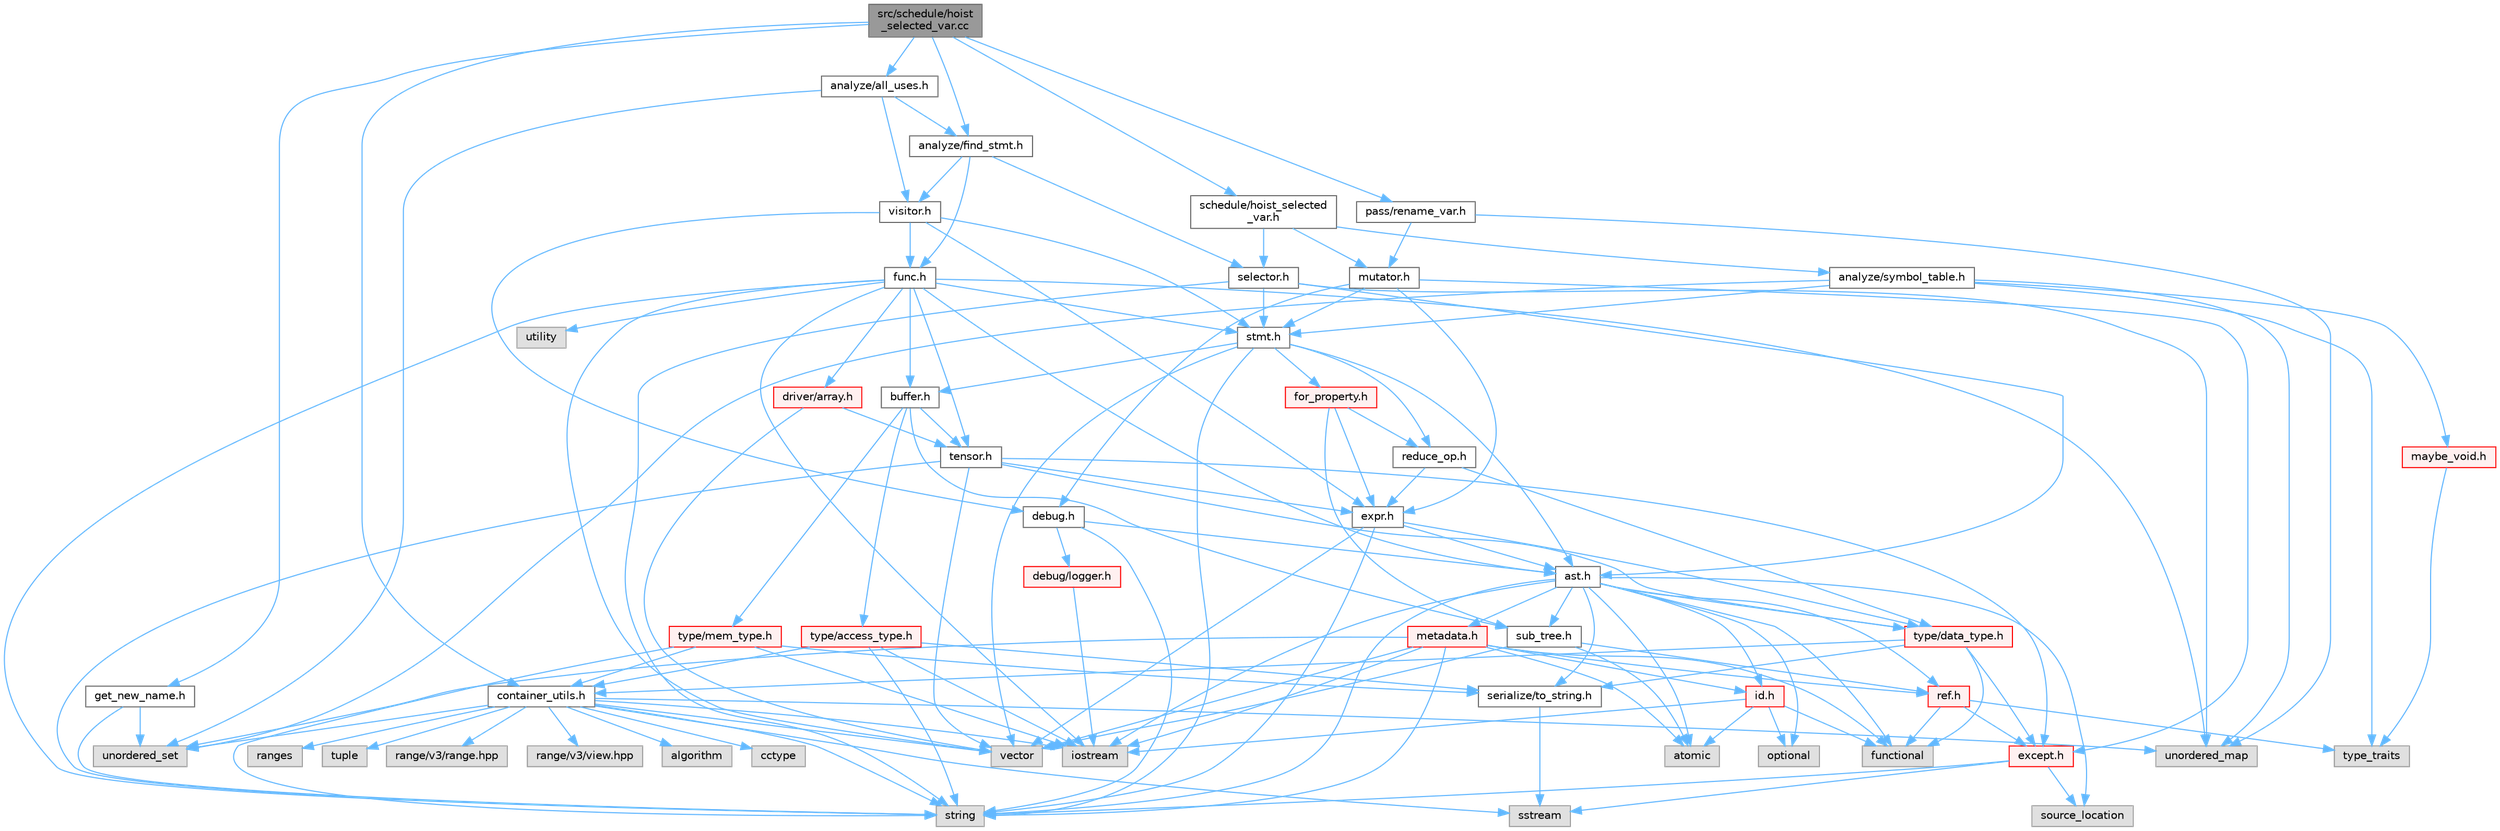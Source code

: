 digraph "src/schedule/hoist_selected_var.cc"
{
 // LATEX_PDF_SIZE
  bgcolor="transparent";
  edge [fontname=Helvetica,fontsize=10,labelfontname=Helvetica,labelfontsize=10];
  node [fontname=Helvetica,fontsize=10,shape=box,height=0.2,width=0.4];
  Node1 [label="src/schedule/hoist\l_selected_var.cc",height=0.2,width=0.4,color="gray40", fillcolor="grey60", style="filled", fontcolor="black",tooltip=" "];
  Node1 -> Node2 [color="steelblue1",style="solid"];
  Node2 [label="analyze/all_uses.h",height=0.2,width=0.4,color="grey40", fillcolor="white", style="filled",URL="$all__uses_8h.html",tooltip=" "];
  Node2 -> Node3 [color="steelblue1",style="solid"];
  Node3 [label="unordered_set",height=0.2,width=0.4,color="grey60", fillcolor="#E0E0E0", style="filled",tooltip=" "];
  Node2 -> Node4 [color="steelblue1",style="solid"];
  Node4 [label="analyze/find_stmt.h",height=0.2,width=0.4,color="grey40", fillcolor="white", style="filled",URL="$find__stmt_8h.html",tooltip=" "];
  Node4 -> Node5 [color="steelblue1",style="solid"];
  Node5 [label="func.h",height=0.2,width=0.4,color="grey40", fillcolor="white", style="filled",URL="$func_8h.html",tooltip=" "];
  Node5 -> Node6 [color="steelblue1",style="solid"];
  Node6 [label="iostream",height=0.2,width=0.4,color="grey60", fillcolor="#E0E0E0", style="filled",tooltip=" "];
  Node5 -> Node7 [color="steelblue1",style="solid"];
  Node7 [label="string",height=0.2,width=0.4,color="grey60", fillcolor="#E0E0E0", style="filled",tooltip=" "];
  Node5 -> Node8 [color="steelblue1",style="solid"];
  Node8 [label="unordered_map",height=0.2,width=0.4,color="grey60", fillcolor="#E0E0E0", style="filled",tooltip=" "];
  Node5 -> Node9 [color="steelblue1",style="solid"];
  Node9 [label="utility",height=0.2,width=0.4,color="grey60", fillcolor="#E0E0E0", style="filled",tooltip=" "];
  Node5 -> Node10 [color="steelblue1",style="solid"];
  Node10 [label="vector",height=0.2,width=0.4,color="grey60", fillcolor="#E0E0E0", style="filled",tooltip=" "];
  Node5 -> Node11 [color="steelblue1",style="solid"];
  Node11 [label="ast.h",height=0.2,width=0.4,color="grey40", fillcolor="white", style="filled",URL="$ast_8h.html",tooltip=" "];
  Node11 -> Node12 [color="steelblue1",style="solid"];
  Node12 [label="atomic",height=0.2,width=0.4,color="grey60", fillcolor="#E0E0E0", style="filled",tooltip=" "];
  Node11 -> Node13 [color="steelblue1",style="solid"];
  Node13 [label="functional",height=0.2,width=0.4,color="grey60", fillcolor="#E0E0E0", style="filled",tooltip=" "];
  Node11 -> Node6 [color="steelblue1",style="solid"];
  Node11 -> Node14 [color="steelblue1",style="solid"];
  Node14 [label="optional",height=0.2,width=0.4,color="grey60", fillcolor="#E0E0E0", style="filled",tooltip=" "];
  Node11 -> Node15 [color="steelblue1",style="solid"];
  Node15 [label="source_location",height=0.2,width=0.4,color="grey60", fillcolor="#E0E0E0", style="filled",tooltip=" "];
  Node11 -> Node7 [color="steelblue1",style="solid"];
  Node11 -> Node16 [color="steelblue1",style="solid"];
  Node16 [label="id.h",height=0.2,width=0.4,color="red", fillcolor="#FFF0F0", style="filled",URL="$id_8h.html",tooltip=" "];
  Node16 -> Node12 [color="steelblue1",style="solid"];
  Node16 -> Node13 [color="steelblue1",style="solid"];
  Node16 -> Node6 [color="steelblue1",style="solid"];
  Node16 -> Node14 [color="steelblue1",style="solid"];
  Node11 -> Node18 [color="steelblue1",style="solid"];
  Node18 [label="metadata.h",height=0.2,width=0.4,color="red", fillcolor="#FFF0F0", style="filled",URL="$metadata_8h.html",tooltip=" "];
  Node18 -> Node12 [color="steelblue1",style="solid"];
  Node18 -> Node13 [color="steelblue1",style="solid"];
  Node18 -> Node6 [color="steelblue1",style="solid"];
  Node18 -> Node7 [color="steelblue1",style="solid"];
  Node18 -> Node3 [color="steelblue1",style="solid"];
  Node18 -> Node10 [color="steelblue1",style="solid"];
  Node18 -> Node16 [color="steelblue1",style="solid"];
  Node18 -> Node20 [color="steelblue1",style="solid"];
  Node20 [label="ref.h",height=0.2,width=0.4,color="red", fillcolor="#FFF0F0", style="filled",URL="$ref_8h.html",tooltip=" "];
  Node20 -> Node13 [color="steelblue1",style="solid"];
  Node20 -> Node22 [color="steelblue1",style="solid"];
  Node22 [label="type_traits",height=0.2,width=0.4,color="grey60", fillcolor="#E0E0E0", style="filled",tooltip=" "];
  Node20 -> Node26 [color="steelblue1",style="solid"];
  Node26 [label="except.h",height=0.2,width=0.4,color="red", fillcolor="#FFF0F0", style="filled",URL="$except_8h.html",tooltip=" "];
  Node26 -> Node15 [color="steelblue1",style="solid"];
  Node26 -> Node27 [color="steelblue1",style="solid"];
  Node27 [label="sstream",height=0.2,width=0.4,color="grey60", fillcolor="#E0E0E0", style="filled",tooltip=" "];
  Node26 -> Node7 [color="steelblue1",style="solid"];
  Node11 -> Node20 [color="steelblue1",style="solid"];
  Node11 -> Node29 [color="steelblue1",style="solid"];
  Node29 [label="serialize/to_string.h",height=0.2,width=0.4,color="grey40", fillcolor="white", style="filled",URL="$to__string_8h.html",tooltip=" "];
  Node29 -> Node27 [color="steelblue1",style="solid"];
  Node11 -> Node30 [color="steelblue1",style="solid"];
  Node30 [label="sub_tree.h",height=0.2,width=0.4,color="grey40", fillcolor="white", style="filled",URL="$sub__tree_8h.html",tooltip=" "];
  Node30 -> Node12 [color="steelblue1",style="solid"];
  Node30 -> Node10 [color="steelblue1",style="solid"];
  Node30 -> Node20 [color="steelblue1",style="solid"];
  Node11 -> Node31 [color="steelblue1",style="solid"];
  Node31 [label="type/data_type.h",height=0.2,width=0.4,color="red", fillcolor="#FFF0F0", style="filled",URL="$data__type_8h.html",tooltip=" "];
  Node31 -> Node13 [color="steelblue1",style="solid"];
  Node31 -> Node33 [color="steelblue1",style="solid"];
  Node33 [label="container_utils.h",height=0.2,width=0.4,color="grey40", fillcolor="white", style="filled",URL="$container__utils_8h.html",tooltip=" "];
  Node33 -> Node34 [color="steelblue1",style="solid"];
  Node34 [label="algorithm",height=0.2,width=0.4,color="grey60", fillcolor="#E0E0E0", style="filled",tooltip=" "];
  Node33 -> Node35 [color="steelblue1",style="solid"];
  Node35 [label="cctype",height=0.2,width=0.4,color="grey60", fillcolor="#E0E0E0", style="filled",tooltip=" "];
  Node33 -> Node6 [color="steelblue1",style="solid"];
  Node33 -> Node36 [color="steelblue1",style="solid"];
  Node36 [label="ranges",height=0.2,width=0.4,color="grey60", fillcolor="#E0E0E0", style="filled",tooltip=" "];
  Node33 -> Node27 [color="steelblue1",style="solid"];
  Node33 -> Node7 [color="steelblue1",style="solid"];
  Node33 -> Node37 [color="steelblue1",style="solid"];
  Node37 [label="tuple",height=0.2,width=0.4,color="grey60", fillcolor="#E0E0E0", style="filled",tooltip=" "];
  Node33 -> Node8 [color="steelblue1",style="solid"];
  Node33 -> Node3 [color="steelblue1",style="solid"];
  Node33 -> Node10 [color="steelblue1",style="solid"];
  Node33 -> Node38 [color="steelblue1",style="solid"];
  Node38 [label="range/v3/range.hpp",height=0.2,width=0.4,color="grey60", fillcolor="#E0E0E0", style="filled",tooltip=" "];
  Node33 -> Node39 [color="steelblue1",style="solid"];
  Node39 [label="range/v3/view.hpp",height=0.2,width=0.4,color="grey60", fillcolor="#E0E0E0", style="filled",tooltip=" "];
  Node31 -> Node26 [color="steelblue1",style="solid"];
  Node31 -> Node29 [color="steelblue1",style="solid"];
  Node5 -> Node40 [color="steelblue1",style="solid"];
  Node40 [label="buffer.h",height=0.2,width=0.4,color="grey40", fillcolor="white", style="filled",URL="$buffer_8h.html",tooltip=" "];
  Node40 -> Node30 [color="steelblue1",style="solid"];
  Node40 -> Node41 [color="steelblue1",style="solid"];
  Node41 [label="tensor.h",height=0.2,width=0.4,color="grey40", fillcolor="white", style="filled",URL="$tensor_8h.html",tooltip=" "];
  Node41 -> Node7 [color="steelblue1",style="solid"];
  Node41 -> Node10 [color="steelblue1",style="solid"];
  Node41 -> Node26 [color="steelblue1",style="solid"];
  Node41 -> Node42 [color="steelblue1",style="solid"];
  Node42 [label="expr.h",height=0.2,width=0.4,color="grey40", fillcolor="white", style="filled",URL="$expr_8h.html",tooltip=" "];
  Node42 -> Node7 [color="steelblue1",style="solid"];
  Node42 -> Node10 [color="steelblue1",style="solid"];
  Node42 -> Node11 [color="steelblue1",style="solid"];
  Node42 -> Node31 [color="steelblue1",style="solid"];
  Node41 -> Node31 [color="steelblue1",style="solid"];
  Node40 -> Node43 [color="steelblue1",style="solid"];
  Node43 [label="type/access_type.h",height=0.2,width=0.4,color="red", fillcolor="#FFF0F0", style="filled",URL="$access__type_8h.html",tooltip=" "];
  Node43 -> Node6 [color="steelblue1",style="solid"];
  Node43 -> Node7 [color="steelblue1",style="solid"];
  Node43 -> Node33 [color="steelblue1",style="solid"];
  Node43 -> Node29 [color="steelblue1",style="solid"];
  Node40 -> Node44 [color="steelblue1",style="solid"];
  Node44 [label="type/mem_type.h",height=0.2,width=0.4,color="red", fillcolor="#FFF0F0", style="filled",URL="$mem__type_8h.html",tooltip=" "];
  Node44 -> Node6 [color="steelblue1",style="solid"];
  Node44 -> Node7 [color="steelblue1",style="solid"];
  Node44 -> Node33 [color="steelblue1",style="solid"];
  Node44 -> Node29 [color="steelblue1",style="solid"];
  Node5 -> Node45 [color="steelblue1",style="solid"];
  Node45 [label="driver/array.h",height=0.2,width=0.4,color="red", fillcolor="#FFF0F0", style="filled",URL="$array_8h.html",tooltip=" "];
  Node45 -> Node10 [color="steelblue1",style="solid"];
  Node45 -> Node41 [color="steelblue1",style="solid"];
  Node5 -> Node49 [color="steelblue1",style="solid"];
  Node49 [label="stmt.h",height=0.2,width=0.4,color="grey40", fillcolor="white", style="filled",URL="$stmt_8h.html",tooltip=" "];
  Node49 -> Node7 [color="steelblue1",style="solid"];
  Node49 -> Node10 [color="steelblue1",style="solid"];
  Node49 -> Node11 [color="steelblue1",style="solid"];
  Node49 -> Node40 [color="steelblue1",style="solid"];
  Node49 -> Node50 [color="steelblue1",style="solid"];
  Node50 [label="for_property.h",height=0.2,width=0.4,color="red", fillcolor="#FFF0F0", style="filled",URL="$for__property_8h.html",tooltip=" "];
  Node50 -> Node42 [color="steelblue1",style="solid"];
  Node50 -> Node54 [color="steelblue1",style="solid"];
  Node54 [label="reduce_op.h",height=0.2,width=0.4,color="grey40", fillcolor="white", style="filled",URL="$reduce__op_8h.html",tooltip=" "];
  Node54 -> Node42 [color="steelblue1",style="solid"];
  Node54 -> Node31 [color="steelblue1",style="solid"];
  Node50 -> Node30 [color="steelblue1",style="solid"];
  Node49 -> Node54 [color="steelblue1",style="solid"];
  Node5 -> Node41 [color="steelblue1",style="solid"];
  Node4 -> Node55 [color="steelblue1",style="solid"];
  Node55 [label="selector.h",height=0.2,width=0.4,color="grey40", fillcolor="white", style="filled",URL="$selector_8h.html",tooltip=" "];
  Node55 -> Node7 [color="steelblue1",style="solid"];
  Node55 -> Node8 [color="steelblue1",style="solid"];
  Node55 -> Node11 [color="steelblue1",style="solid"];
  Node55 -> Node49 [color="steelblue1",style="solid"];
  Node4 -> Node56 [color="steelblue1",style="solid"];
  Node56 [label="visitor.h",height=0.2,width=0.4,color="grey40", fillcolor="white", style="filled",URL="$visitor_8h.html",tooltip=" "];
  Node56 -> Node57 [color="steelblue1",style="solid"];
  Node57 [label="debug.h",height=0.2,width=0.4,color="grey40", fillcolor="white", style="filled",URL="$debug_8h.html",tooltip=" "];
  Node57 -> Node7 [color="steelblue1",style="solid"];
  Node57 -> Node11 [color="steelblue1",style="solid"];
  Node57 -> Node58 [color="steelblue1",style="solid"];
  Node58 [label="debug/logger.h",height=0.2,width=0.4,color="red", fillcolor="#FFF0F0", style="filled",URL="$logger_8h.html",tooltip=" "];
  Node58 -> Node6 [color="steelblue1",style="solid"];
  Node56 -> Node42 [color="steelblue1",style="solid"];
  Node56 -> Node5 [color="steelblue1",style="solid"];
  Node56 -> Node49 [color="steelblue1",style="solid"];
  Node2 -> Node56 [color="steelblue1",style="solid"];
  Node1 -> Node4 [color="steelblue1",style="solid"];
  Node1 -> Node33 [color="steelblue1",style="solid"];
  Node1 -> Node61 [color="steelblue1",style="solid"];
  Node61 [label="get_new_name.h",height=0.2,width=0.4,color="grey40", fillcolor="white", style="filled",URL="$get__new__name_8h.html",tooltip=" "];
  Node61 -> Node7 [color="steelblue1",style="solid"];
  Node61 -> Node3 [color="steelblue1",style="solid"];
  Node1 -> Node62 [color="steelblue1",style="solid"];
  Node62 [label="pass/rename_var.h",height=0.2,width=0.4,color="grey40", fillcolor="white", style="filled",URL="$rename__var_8h.html",tooltip=" "];
  Node62 -> Node8 [color="steelblue1",style="solid"];
  Node62 -> Node63 [color="steelblue1",style="solid"];
  Node63 [label="mutator.h",height=0.2,width=0.4,color="grey40", fillcolor="white", style="filled",URL="$mutator_8h.html",tooltip=" "];
  Node63 -> Node57 [color="steelblue1",style="solid"];
  Node63 -> Node26 [color="steelblue1",style="solid"];
  Node63 -> Node42 [color="steelblue1",style="solid"];
  Node63 -> Node49 [color="steelblue1",style="solid"];
  Node1 -> Node64 [color="steelblue1",style="solid"];
  Node64 [label="schedule/hoist_selected\l_var.h",height=0.2,width=0.4,color="grey40", fillcolor="white", style="filled",URL="$hoist__selected__var_8h.html",tooltip=" "];
  Node64 -> Node65 [color="steelblue1",style="solid"];
  Node65 [label="analyze/symbol_table.h",height=0.2,width=0.4,color="grey40", fillcolor="white", style="filled",URL="$symbol__table_8h.html",tooltip=" "];
  Node65 -> Node22 [color="steelblue1",style="solid"];
  Node65 -> Node8 [color="steelblue1",style="solid"];
  Node65 -> Node3 [color="steelblue1",style="solid"];
  Node65 -> Node66 [color="steelblue1",style="solid"];
  Node66 [label="maybe_void.h",height=0.2,width=0.4,color="red", fillcolor="#FFF0F0", style="filled",URL="$maybe__void_8h.html",tooltip=" "];
  Node66 -> Node22 [color="steelblue1",style="solid"];
  Node65 -> Node49 [color="steelblue1",style="solid"];
  Node64 -> Node63 [color="steelblue1",style="solid"];
  Node64 -> Node55 [color="steelblue1",style="solid"];
}

